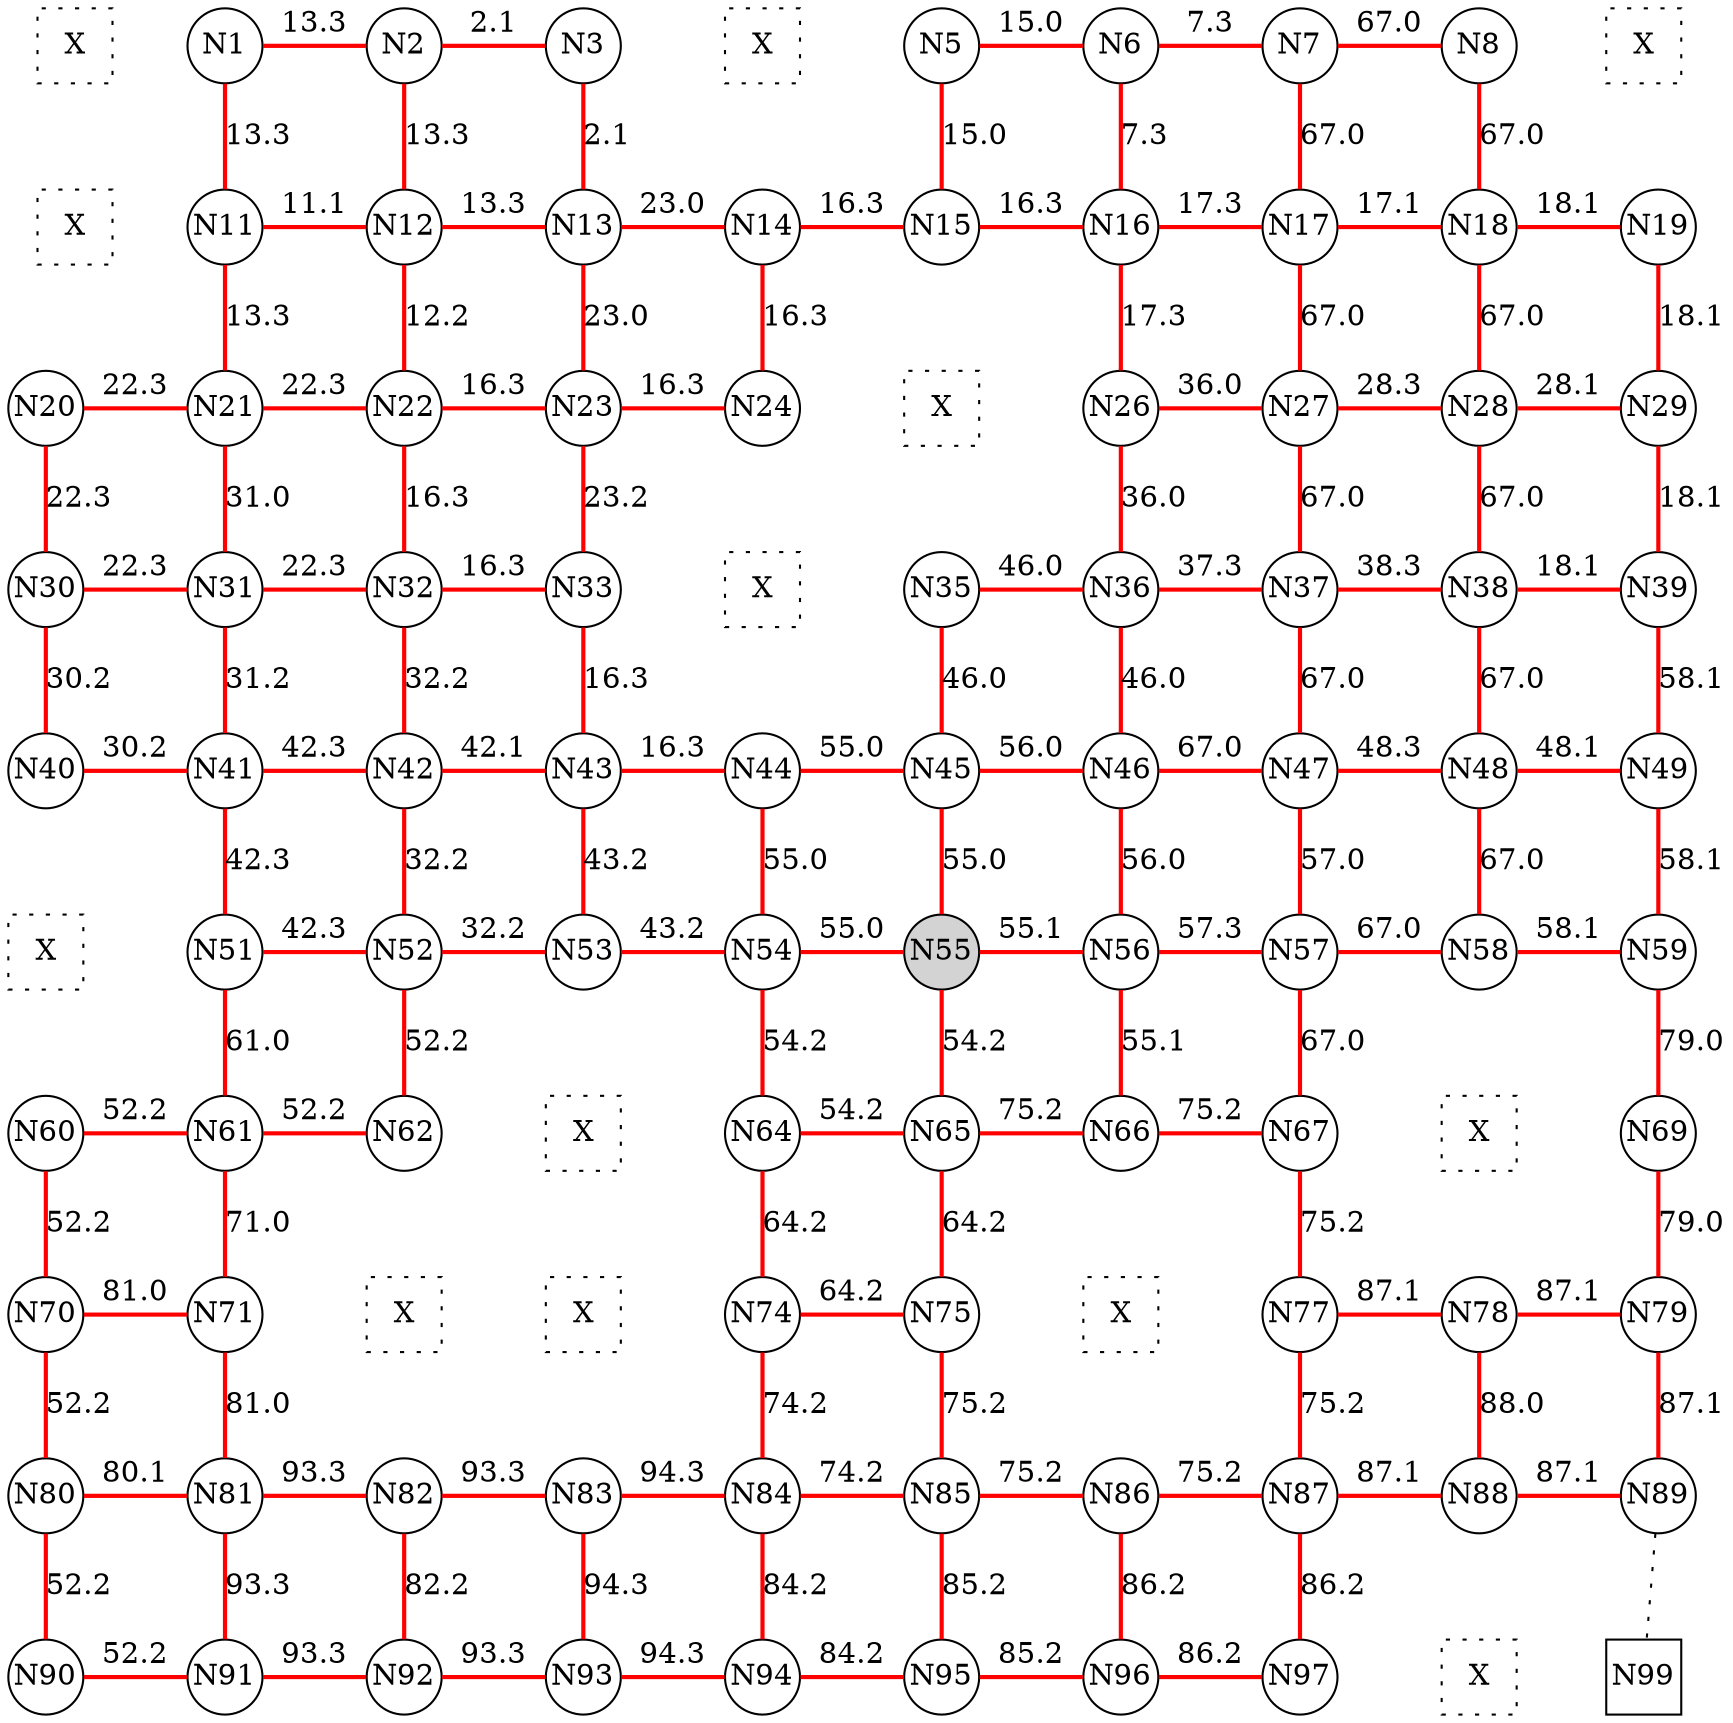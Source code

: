 
 digraph G { graph [layout=dot] 
 {rank=same; N0 [shape=square, style=dotted, fixedsize=true, label=X]; N1 [shape=circle, fixedsize=true]; N2 [shape=circle, fixedsize=true]; N3 [shape=circle, fixedsize=true]; N4 [shape=square, style=dotted, fixedsize=true, label=X]; N5 [shape=circle, fixedsize=true]; N6 [shape=circle, fixedsize=true]; N7 [shape=circle, fixedsize=true]; N8 [shape=circle, fixedsize=true]; N9 [shape=square, style=dotted, fixedsize=true, label=X];  }
 {rank=same; N10 [shape=square, style=dotted, fixedsize=true, label=X]; N11 [shape=circle, fixedsize=true]; N12 [shape=circle, fixedsize=true]; N13 [shape=circle, fixedsize=true]; N14 [shape=circle, fixedsize=true]; N15 [shape=circle, fixedsize=true]; N16 [shape=circle, fixedsize=true]; N17 [shape=circle, fixedsize=true]; N18 [shape=circle, fixedsize=true]; N19 [shape=circle, fixedsize=true];  }
 {rank=same; N20 [shape=circle, fixedsize=true]; N21 [shape=circle, fixedsize=true]; N22 [shape=circle, fixedsize=true]; N23 [shape=circle, fixedsize=true]; N24 [shape=circle, fixedsize=true]; N25 [shape=square, style=dotted, fixedsize=true, label=X]; N26 [shape=circle, fixedsize=true]; N27 [shape=circle, fixedsize=true]; N28 [shape=circle, fixedsize=true]; N29 [shape=circle, fixedsize=true];  }
 {rank=same; N30 [shape=circle, fixedsize=true]; N31 [shape=circle, fixedsize=true]; N32 [shape=circle, fixedsize=true]; N33 [shape=circle, fixedsize=true]; N34 [shape=square, style=dotted, fixedsize=true, label=X]; N35 [shape=circle, fixedsize=true]; N36 [shape=circle, fixedsize=true]; N37 [shape=circle, fixedsize=true]; N38 [shape=circle, fixedsize=true]; N39 [shape=circle, fixedsize=true];  }
 {rank=same; N40 [shape=circle, fixedsize=true]; N41 [shape=circle, fixedsize=true]; N42 [shape=circle, fixedsize=true]; N43 [shape=circle, fixedsize=true]; N44 [shape=circle, fixedsize=true]; N45 [shape=circle, fixedsize=true]; N46 [shape=circle, fixedsize=true]; N47 [shape=circle, fixedsize=true]; N48 [shape=circle, fixedsize=true]; N49 [shape=circle, fixedsize=true];  }
 {rank=same; N50 [shape=square, style=dotted, fixedsize=true, label=X]; N51 [shape=circle, fixedsize=true]; N52 [shape=circle, fixedsize=true]; N53 [shape=circle, fixedsize=true]; N54 [shape=circle, fixedsize=true]; N55 [shape=circle, style=filled, fixedsize=true]; N56 [shape=circle, fixedsize=true]; N57 [shape=circle, fixedsize=true]; N58 [shape=circle, fixedsize=true]; N59 [shape=circle, fixedsize=true];  }
 {rank=same; N60 [shape=circle, fixedsize=true]; N61 [shape=circle, fixedsize=true]; N62 [shape=circle, fixedsize=true]; N63 [shape=square, style=dotted, fixedsize=true, label=X]; N64 [shape=circle, fixedsize=true]; N65 [shape=circle, fixedsize=true]; N66 [shape=circle, fixedsize=true]; N67 [shape=circle, fixedsize=true]; N68 [shape=square, style=dotted, fixedsize=true, label=X]; N69 [shape=circle, fixedsize=true];  }
 {rank=same; N70 [shape=circle, fixedsize=true]; N71 [shape=circle, fixedsize=true]; N72 [shape=square, style=dotted, fixedsize=true, label=X]; N73 [shape=square, style=dotted, fixedsize=true, label=X]; N74 [shape=circle, fixedsize=true]; N75 [shape=circle, fixedsize=true]; N76 [shape=square, style=dotted, fixedsize=true, label=X]; N77 [shape=circle, fixedsize=true]; N78 [shape=circle, fixedsize=true]; N79 [shape=circle, fixedsize=true];  }
 {rank=same; N80 [shape=circle, fixedsize=true]; N81 [shape=circle, fixedsize=true]; N82 [shape=circle, fixedsize=true]; N83 [shape=circle, fixedsize=true]; N84 [shape=circle, fixedsize=true]; N85 [shape=circle, fixedsize=true]; N86 [shape=circle, fixedsize=true]; N87 [shape=circle, fixedsize=true]; N88 [shape=circle, fixedsize=true]; N89 [shape=circle, fixedsize=true];  }
 {rank=same; N90 [shape=circle, fixedsize=true]; N91 [shape=circle, fixedsize=true]; N92 [shape=circle, fixedsize=true]; N93 [shape=circle, fixedsize=true]; N94 [shape=circle, fixedsize=true]; N95 [shape=circle, fixedsize=true]; N96 [shape=circle, fixedsize=true]; N97 [shape=circle, fixedsize=true]; N98 [shape=square, style=dotted, fixedsize=true, label=X]; N99 [shape=square, fixedsize=true];  }
N0->N1 [dir=none, style=invis, label=" "]
N1->N2 [dir=none, color=red, style=bold, label="13.3"]
N2->N3 [dir=none, color=red, style=bold, label="2.1"]
N3->N4 [dir=none, style=invis, label=" "]
N4->N5 [dir=none, style=invis, label=" "]
N5->N6 [dir=none, color=red, style=bold, label="15.0"]
N6->N7 [dir=none, color=red, style=bold, label="7.3"]
N7->N8 [dir=none, color=red, style=bold, label="67.0"]
N8->N9 [dir=none, style=invis, label=" "]
N10->N11 [dir=none, style=invis, label=" "]
N11->N12 [dir=none, color=red, style=bold, label="11.1"]
N12->N13 [dir=none, color=red, style=bold, label="13.3"]
N13->N14 [dir=none, color=red, style=bold, label="23.0"]
N14->N15 [dir=none, color=red, style=bold, label="16.3"]
N15->N16 [dir=none, color=red, style=bold, label="16.3"]
N16->N17 [dir=none, color=red, style=bold, label="17.3"]
N17->N18 [dir=none, color=red, style=bold, label="17.1"]
N18->N19 [dir=none, color=red, style=bold, label="18.1"]
N20->N21 [dir=none, color=red, style=bold, label="22.3"]
N21->N22 [dir=none, color=red, style=bold, label="22.3"]
N22->N23 [dir=none, color=red, style=bold, label="16.3"]
N23->N24 [dir=none, color=red, style=bold, label="16.3"]
N24->N25 [dir=none, style=invis, label=" "]
N25->N26 [dir=none, style=invis, label=" "]
N26->N27 [dir=none, color=red, style=bold, label="36.0"]
N27->N28 [dir=none, color=red, style=bold, label="28.3"]
N28->N29 [dir=none, color=red, style=bold, label="28.1"]
N30->N31 [dir=none, color=red, style=bold, label="22.3"]
N31->N32 [dir=none, color=red, style=bold, label="22.3"]
N32->N33 [dir=none, color=red, style=bold, label="16.3"]
N33->N34 [dir=none, style=invis, label=" "]
N34->N35 [dir=none, style=invis, label=" "]
N35->N36 [dir=none, color=red, style=bold, label="46.0"]
N36->N37 [dir=none, color=red, style=bold, label="37.3"]
N37->N38 [dir=none, color=red, style=bold, label="38.3"]
N38->N39 [dir=none, color=red, style=bold, label="18.1"]
N40->N41 [dir=none, color=red, style=bold, label="30.2"]
N41->N42 [dir=none, color=red, style=bold, label="42.3"]
N42->N43 [dir=none, color=red, style=bold, label="42.1"]
N43->N44 [dir=none, color=red, style=bold, label="16.3"]
N44->N45 [dir=none, color=red, style=bold, label="55.0"]
N45->N46 [dir=none, color=red, style=bold, label="56.0"]
N46->N47 [dir=none, color=red, style=bold, label="67.0"]
N47->N48 [dir=none, color=red, style=bold, label="48.3"]
N48->N49 [dir=none, color=red, style=bold, label="48.1"]
N50->N51 [dir=none, style=invis, label=" "]
N51->N52 [dir=none, color=red, style=bold, label="42.3"]
N52->N53 [dir=none, color=red, style=bold, label="32.2"]
N53->N54 [dir=none, color=red, style=bold, label="43.2"]
N54->N55 [dir=none, color=red, style=bold, label="55.0"]
N55->N56 [dir=none, color=red, style=bold, label="55.1"]
N56->N57 [dir=none, color=red, style=bold, label="57.3"]
N57->N58 [dir=none, color=red, style=bold, label="67.0"]
N58->N59 [dir=none, color=red, style=bold, label="58.1"]
N60->N61 [dir=none, color=red, style=bold, label="52.2"]
N61->N62 [dir=none, color=red, style=bold, label="52.2"]
N62->N63 [dir=none, style=invis, label=" "]
N63->N64 [dir=none, style=invis, label=" "]
N64->N65 [dir=none, color=red, style=bold, label="54.2"]
N65->N66 [dir=none, color=red, style=bold, label="75.2"]
N66->N67 [dir=none, color=red, style=bold, label="75.2"]
N67->N68 [dir=none, style=invis, label=" "]
N68->N69 [dir=none, style=invis, label=" "]
N70->N71 [dir=none, color=red, style=bold, label="81.0"]
N71->N72 [dir=none, style=invis, label=" "]
N72->N73 [dir=none, style=invis, label=" "]
N73->N74 [dir=none, style=invis, label=" "]
N74->N75 [dir=none, color=red, style=bold, label="64.2"]
N75->N76 [dir=none, style=invis, label=" "]
N76->N77 [dir=none, style=invis, label=" "]
N77->N78 [dir=none, color=red, style=bold, label="87.1"]
N78->N79 [dir=none, color=red, style=bold, label="87.1"]
N80->N81 [dir=none, color=red, style=bold, label="80.1"]
N81->N82 [dir=none, color=red, style=bold, label="93.3"]
N82->N83 [dir=none, color=red, style=bold, label="93.3"]
N83->N84 [dir=none, color=red, style=bold, label="94.3"]
N84->N85 [dir=none, color=red, style=bold, label="74.2"]
N85->N86 [dir=none, color=red, style=bold, label="75.2"]
N86->N87 [dir=none, color=red, style=bold, label="75.2"]
N87->N88 [dir=none, color=red, style=bold, label="87.1"]
N88->N89 [dir=none, color=red, style=bold, label="87.1"]
N90->N91 [dir=none, color=red, style=bold, label="52.2"]
N91->N92 [dir=none, color=red, style=bold, label="93.3"]
N92->N93 [dir=none, color=red, style=bold, label="93.3"]
N93->N94 [dir=none, color=red, style=bold, label="94.3"]
N94->N95 [dir=none, color=red, style=bold, label="84.2"]
N95->N96 [dir=none, color=red, style=bold, label="85.2"]
N96->N97 [dir=none, color=red, style=bold, label="86.2"]
N97->N98 [dir=none, style=invis, label=" "]
N98->N99 [dir=none, style=invis, label=" "]
N0->N10 [dir=none, style=invis, label=" "]
N10->N20 [dir=none, style=invis, label=" "]
N20->N30 [dir=none, color=red, style=bold, label="22.3"]
N30->N40 [dir=none, color=red, style=bold, label="30.2"]
N40->N50 [dir=none, style=invis, label=" "]
N50->N60 [dir=none, style=invis, label=" "]
N60->N70 [dir=none, color=red, style=bold, label="52.2"]
N70->N80 [dir=none, color=red, style=bold, label="52.2"]
N80->N90 [dir=none, color=red, style=bold, label="52.2"]
N1->N11 [dir=none, color=red, style=bold, label="13.3"]
N11->N21 [dir=none, color=red, style=bold, label="13.3"]
N21->N31 [dir=none, color=red, style=bold, label="31.0"]
N31->N41 [dir=none, color=red, style=bold, label="31.2"]
N41->N51 [dir=none, color=red, style=bold, label="42.3"]
N51->N61 [dir=none, color=red, style=bold, label="61.0"]
N61->N71 [dir=none, color=red, style=bold, label="71.0"]
N71->N81 [dir=none, color=red, style=bold, label="81.0"]
N81->N91 [dir=none, color=red, style=bold, label="93.3"]
N2->N12 [dir=none, color=red, style=bold, label="13.3"]
N12->N22 [dir=none, color=red, style=bold, label="12.2"]
N22->N32 [dir=none, color=red, style=bold, label="16.3"]
N32->N42 [dir=none, color=red, style=bold, label="32.2"]
N42->N52 [dir=none, color=red, style=bold, label="32.2"]
N52->N62 [dir=none, color=red, style=bold, label="52.2"]
N62->N72 [dir=none, style=invis, label=" "]
N72->N82 [dir=none, style=invis, label=" "]
N82->N92 [dir=none, color=red, style=bold, label="82.2"]
N3->N13 [dir=none, color=red, style=bold, label="2.1"]
N13->N23 [dir=none, color=red, style=bold, label="23.0"]
N23->N33 [dir=none, color=red, style=bold, label="23.2"]
N33->N43 [dir=none, color=red, style=bold, label="16.3"]
N43->N53 [dir=none, color=red, style=bold, label="43.2"]
N53->N63 [dir=none, style=invis, label=" "]
N63->N73 [dir=none, style=invis, label=" "]
N73->N83 [dir=none, style=invis, label=" "]
N83->N93 [dir=none, color=red, style=bold, label="94.3"]
N4->N14 [dir=none, style=invis, label=" "]
N14->N24 [dir=none, color=red, style=bold, label="16.3"]
N24->N34 [dir=none, style=invis, label=" "]
N34->N44 [dir=none, style=invis, label=" "]
N44->N54 [dir=none, color=red, style=bold, label="55.0"]
N54->N64 [dir=none, color=red, style=bold, label="54.2"]
N64->N74 [dir=none, color=red, style=bold, label="64.2"]
N74->N84 [dir=none, color=red, style=bold, label="74.2"]
N84->N94 [dir=none, color=red, style=bold, label="84.2"]
N5->N15 [dir=none, color=red, style=bold, label="15.0"]
N15->N25 [dir=none, style=invis, label=" "]
N25->N35 [dir=none, style=invis, label=" "]
N35->N45 [dir=none, color=red, style=bold, label="46.0"]
N45->N55 [dir=none, color=red, style=bold, label="55.0"]
N55->N65 [dir=none, color=red, style=bold, label="54.2"]
N65->N75 [dir=none, color=red, style=bold, label="64.2"]
N75->N85 [dir=none, color=red, style=bold, label="75.2"]
N85->N95 [dir=none, color=red, style=bold, label="85.2"]
N6->N16 [dir=none, color=red, style=bold, label="7.3"]
N16->N26 [dir=none, color=red, style=bold, label="17.3"]
N26->N36 [dir=none, color=red, style=bold, label="36.0"]
N36->N46 [dir=none, color=red, style=bold, label="46.0"]
N46->N56 [dir=none, color=red, style=bold, label="56.0"]
N56->N66 [dir=none, color=red, style=bold, label="55.1"]
N66->N76 [dir=none, style=invis, label=" "]
N76->N86 [dir=none, style=invis, label=" "]
N86->N96 [dir=none, color=red, style=bold, label="86.2"]
N7->N17 [dir=none, color=red, style=bold, label="67.0"]
N17->N27 [dir=none, color=red, style=bold, label="67.0"]
N27->N37 [dir=none, color=red, style=bold, label="67.0"]
N37->N47 [dir=none, color=red, style=bold, label="67.0"]
N47->N57 [dir=none, color=red, style=bold, label="57.0"]
N57->N67 [dir=none, color=red, style=bold, label="67.0"]
N67->N77 [dir=none, color=red, style=bold, label="75.2"]
N77->N87 [dir=none, color=red, style=bold, label="75.2"]
N87->N97 [dir=none, color=red, style=bold, label="86.2"]
N8->N18 [dir=none, color=red, style=bold, label="67.0"]
N18->N28 [dir=none, color=red, style=bold, label="67.0"]
N28->N38 [dir=none, color=red, style=bold, label="67.0"]
N38->N48 [dir=none, color=red, style=bold, label="67.0"]
N48->N58 [dir=none, color=red, style=bold, label="67.0"]
N58->N68 [dir=none, style=invis, label=" "]
N68->N78 [dir=none, style=invis, label=" "]
N78->N88 [dir=none, color=red, style=bold, label="88.0"]
N88->N98 [dir=none, style=invis, label=" "]
N9->N19 [dir=none, style=invis, label=" "]
N19->N29 [dir=none, color=red, style=bold, label="18.1"]
N29->N39 [dir=none, color=red, style=bold, label="18.1"]
N39->N49 [dir=none, color=red, style=bold, label="58.1"]
N49->N59 [dir=none, color=red, style=bold, label="58.1"]
N59->N69 [dir=none, color=red, style=bold, label="79.0"]
N69->N79 [dir=none, color=red, style=bold, label="79.0"]
N79->N89 [dir=none, color=red, style=bold, label="87.1"]
N89->N99 [dir=none, style=dotted, label=""]
 }